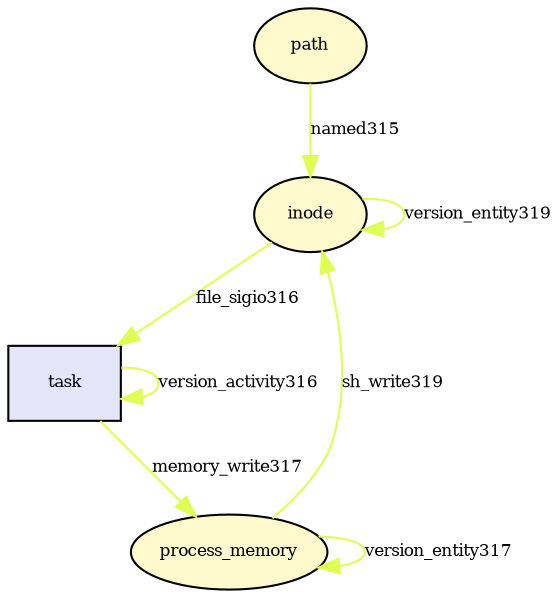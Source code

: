 digraph RGL__DirectedAdjacencyGraph {path[fontsize = 8,label = "path",shape = ellipse, fillcolor="#fffacd", style = filled]

inode[fontsize = 8,label = "inode",shape = ellipse, fillcolor="#fffacd", style = filled]

path -> inode[fontsize = 8,label = "named315", color="#e0fd54"]

task[fontsize = 8,label = "task",shape = rectangle, fillcolor="#e6e6fa", style = filled]

task -> task[fontsize = 8,label = "version_activity316", color="#e0fd54"]

inode -> task[fontsize = 8,label = "file_sigio316", color="#e0fd54"]

process_memory[fontsize = 8,label = "process_memory",shape = ellipse, fillcolor="#fffacd", style = filled]

process_memory -> process_memory[fontsize = 8,label = "version_entity317", color="#e0fd54"]

task -> process_memory[fontsize = 8,label = "memory_write317", color="#e0fd54"]

inode -> inode[fontsize = 8,label = "version_entity319", color="#e0fd54"]

process_memory -> inode[fontsize = 8,label = "sh_write319", color="#e0fd54"]

}